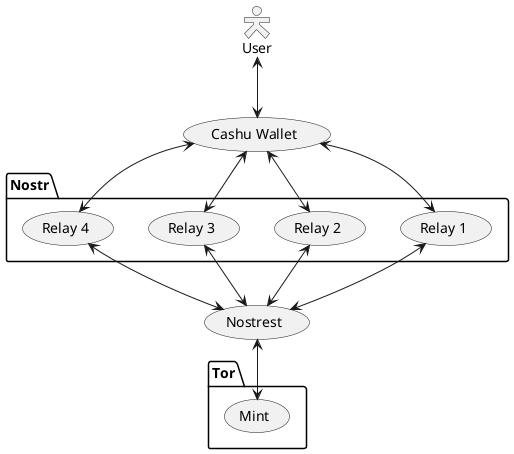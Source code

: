 @startuml
skinparam actorStyle Hollow
top to bottom direction
actor User as u

usecase "Cashu Wallet" as c

usecase "Nostrest" as nr
package Tor {
  usecase "Mint" as M
}
package Nostr {
  usecase "Relay 1" as R1
  usecase "Relay 2" as R2
  usecase "Relay 3" as R3
  usecase "Relay 4" as R4
}
u <--> c
c <--> R1
c <--> R2
c <--> R3
c <--> R4

R1 <--> nr
R2 <--> nr
R3 <--> nr
R4 <--> nr

nr <--> M

@enduml